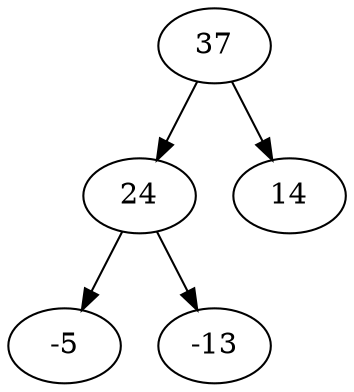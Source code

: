 digraph
{
	index_0 [label ="37"];
	index_1 [label ="24"];
	index_2 [label ="14"];
	index_3 [label ="-5"];
	index_4 [label ="-13"];
	index_0 -> index_1;
	index_0 -> index_2;
	index_1 -> index_3;
	index_1 -> index_4;
}

